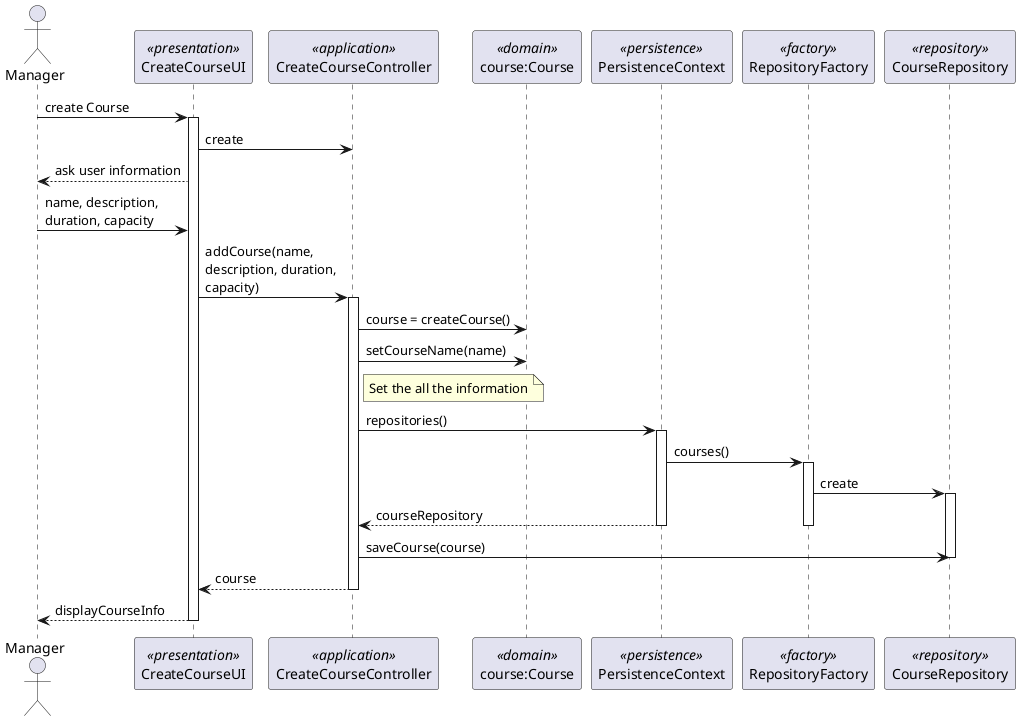 @startuml

skinparam packageStyle rect
skinparam shadowing false

actor Manager as Actor
participant CreateCourseUI as UI <<presentation>> order 1
participant CreateCourseController as Controller <<application>> order 2
participant "course:Course" as Course <<domain>> order 3
participant PersistenceContext as Persistence <<persistence>> order 4
participant RepositoryFactory as Fact <<factory>> order 5
participant CourseRepository as Repo <<repository>> order 6

Actor -> UI : create Course
activate UI
    UI -> Controller : create
    Actor <-- UI : ask user information
    Actor -> UI : name, description,\nduration, capacity
    UI -> Controller : addCourse(name,\ndescription, duration,\ncapacity)
    activate Controller
            Controller -> Course : course = createCourse()
            Controller -> Course : setCourseName(name)
            note right of Controller: Set the all the information
            Controller -> Persistence : repositories()
            activate Persistence
            Persistence -> Fact : courses()
            activate Fact
                Fact -> Repo : create
                activate Repo
                Controller <-- Persistence: courseRepository
                deactivate Fact
                deactivate Persistence
        Controller -> Repo : saveCourse(course)
        deactivate Repo
    UI <-- Controller : course
    deactivate Controller
Actor <-- UI : displayCourseInfo
deactivate UI

@enduml
